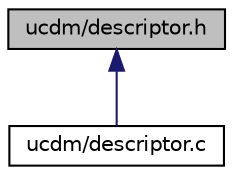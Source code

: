 digraph "ucdm/descriptor.h"
{
 // INTERACTIVE_SVG=YES
 // LATEX_PDF_SIZE
  bgcolor="transparent";
  edge [fontname="Helvetica",fontsize="10",labelfontname="Helvetica",labelfontsize="10"];
  node [fontname="Helvetica",fontsize="10",shape=record];
  Node1 [label="ucdm/descriptor.h",height=0.2,width=0.4,color="black", fillcolor="grey75", style="filled", fontcolor="black",tooltip="Descriptor type definitions."];
  Node1 -> Node2 [dir="back",color="midnightblue",fontsize="10",style="solid",fontname="Helvetica"];
  Node2 [label="ucdm/descriptor.c",height=0.2,width=0.4,color="black",URL="$descriptor_8c.html",tooltip="Descriptor type definitions."];
}
